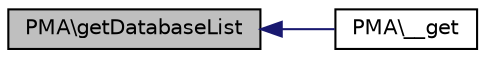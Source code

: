 digraph G
{
  edge [fontname="Helvetica",fontsize="10",labelfontname="Helvetica",labelfontsize="10"];
  node [fontname="Helvetica",fontsize="10",shape=record];
  rankdir="LR";
  Node1 [label="PMA\\getDatabaseList",height=0.2,width=0.4,color="black", fillcolor="grey75", style="filled" fontcolor="black"];
  Node1 -> Node2 [dir="back",color="midnightblue",fontsize="10",style="solid",fontname="Helvetica"];
  Node2 [label="PMA\\__get",height=0.2,width=0.4,color="black", fillcolor="white", style="filled",URL="$classPMA.html#acd1427dff31b384df0cc66dd93d918c9",tooltip="magic access to protected/inaccessible members/properties"];
}
